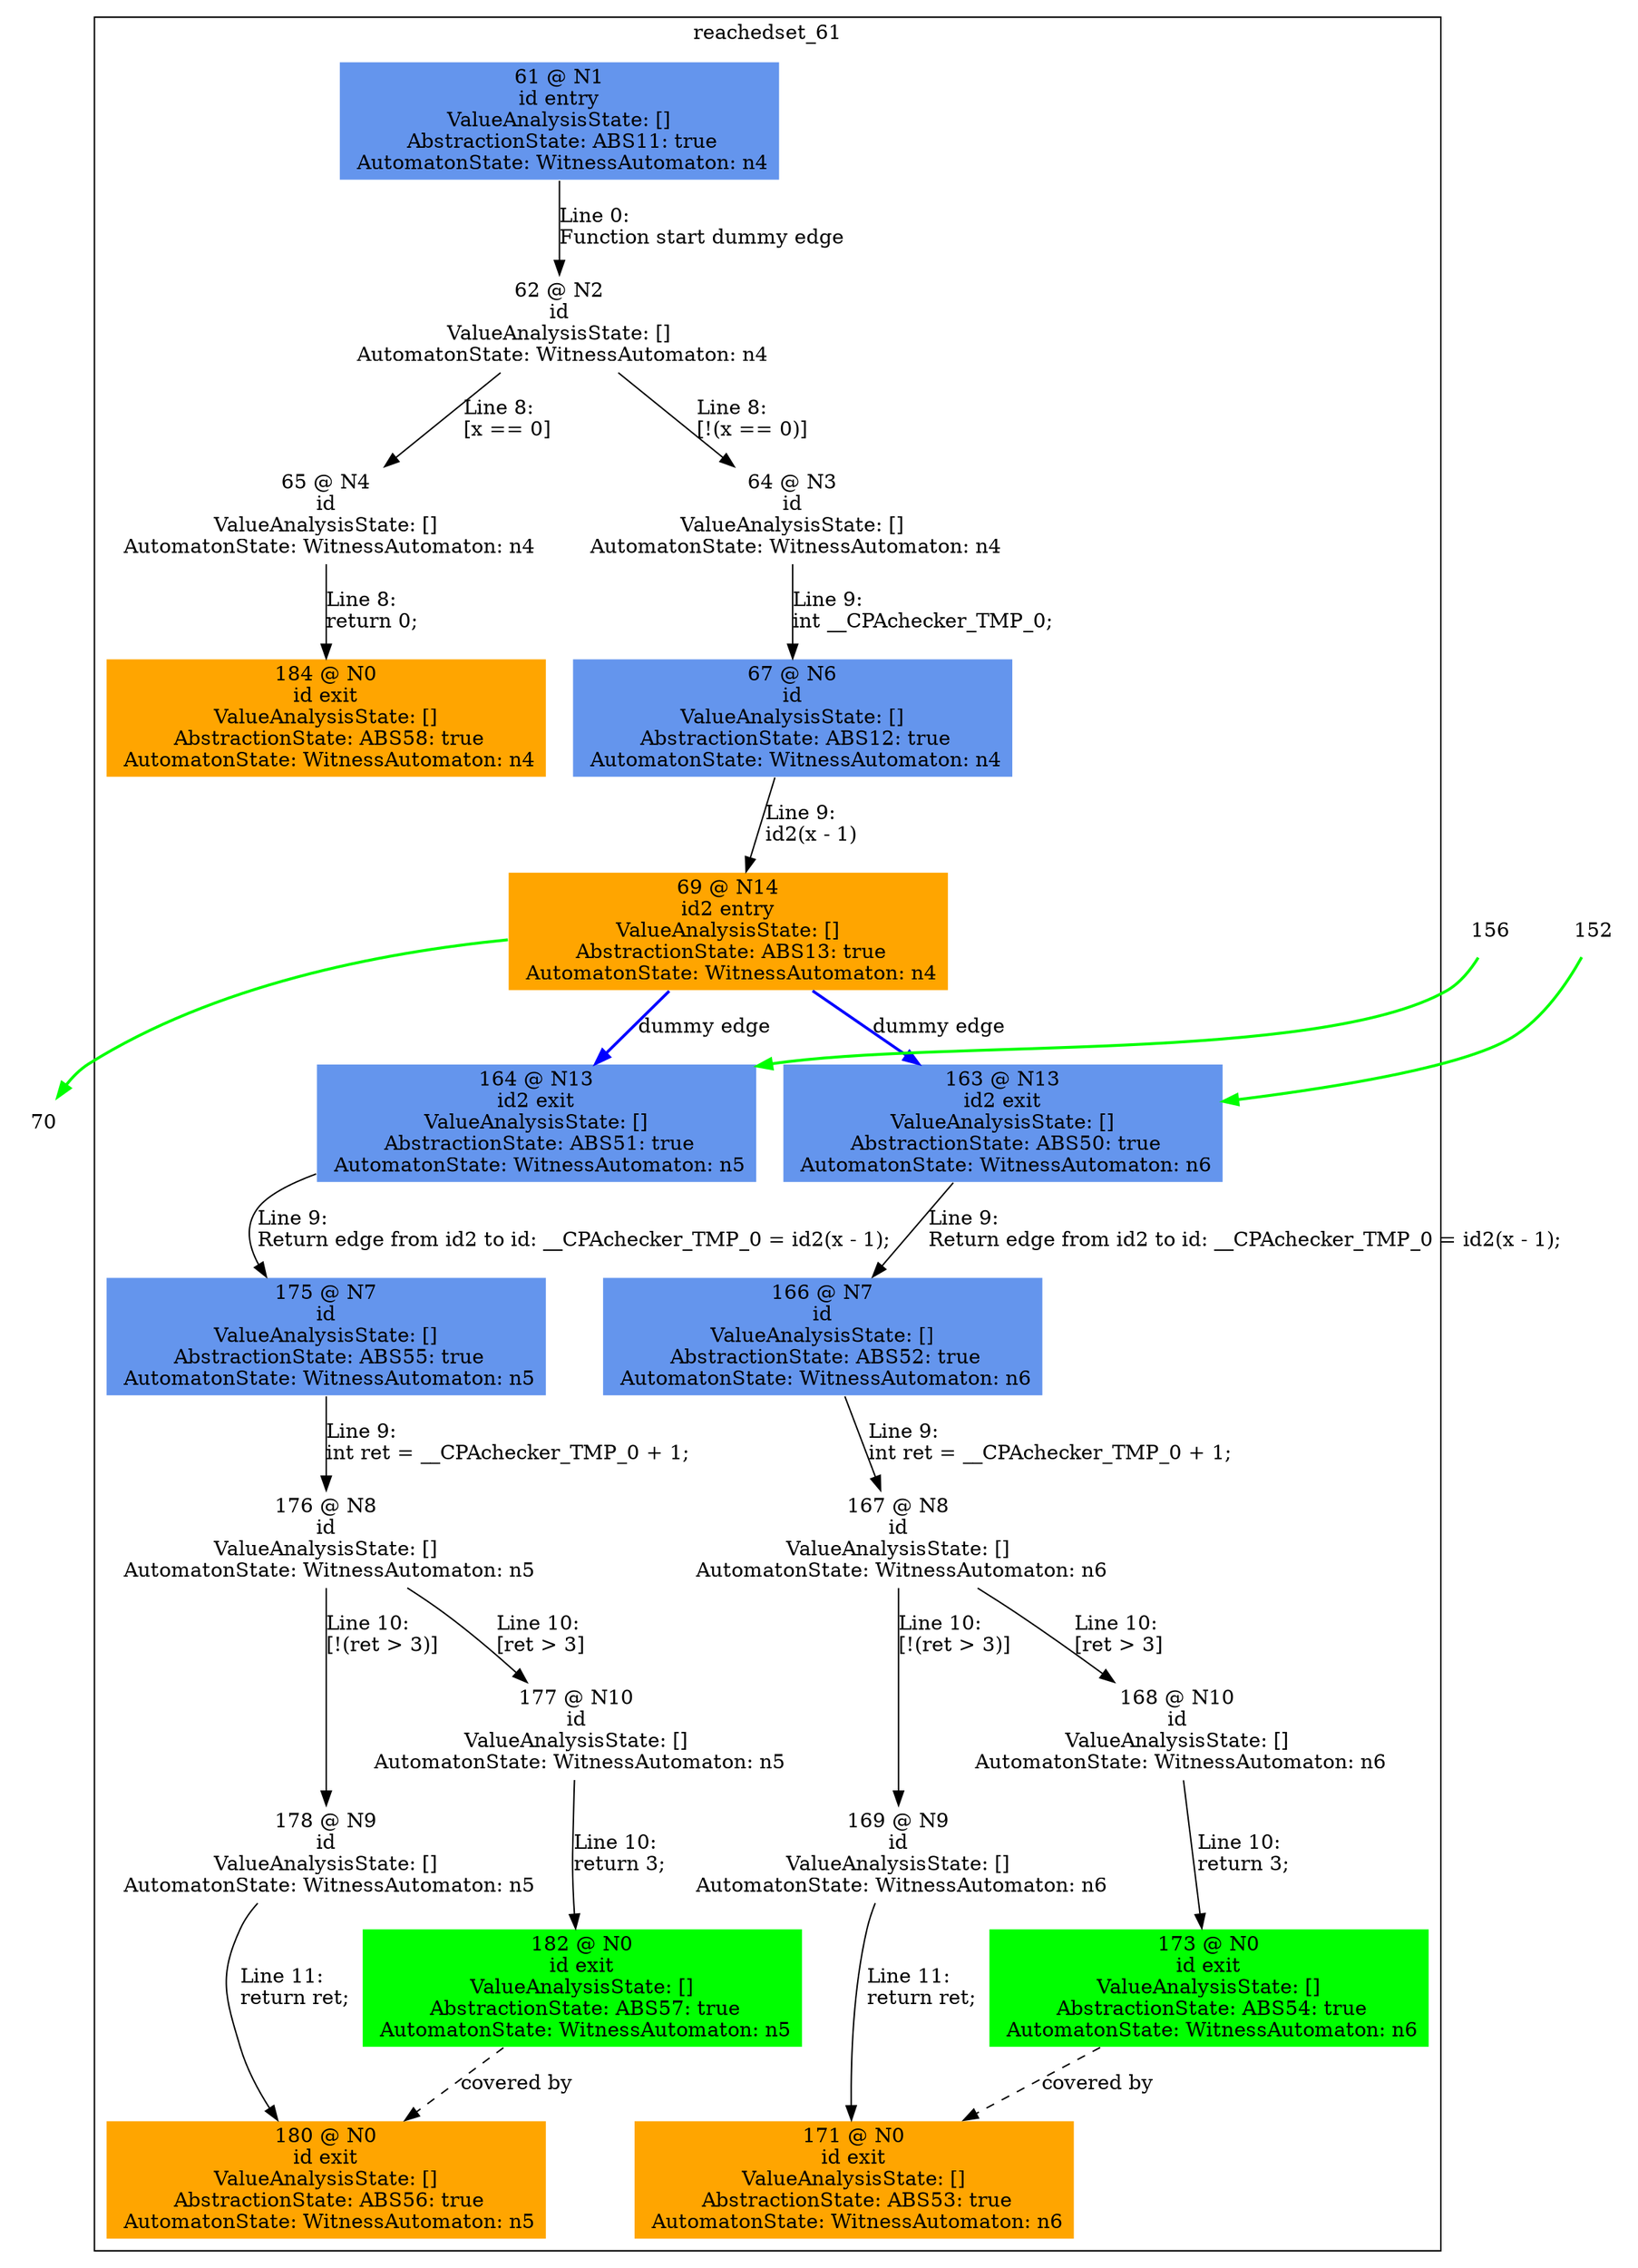 digraph ARG {
node [style="filled" shape="box" color="white"]
subgraph cluster_61 {
label="reachedset_61"
61 [fillcolor="cornflowerblue" label="61 @ N1\nid entry\nValueAnalysisState: []\n AbstractionState: ABS11: true\n AutomatonState: WitnessAutomaton: n4\n" id="61"]
62 [label="62 @ N2\nid\nValueAnalysisState: []\n AutomatonState: WitnessAutomaton: n4\n" id="62"]
65 [label="65 @ N4\nid\nValueAnalysisState: []\n AutomatonState: WitnessAutomaton: n4\n" id="65"]
184 [fillcolor="orange" label="184 @ N0\nid exit\nValueAnalysisState: []\n AbstractionState: ABS58: true\n AutomatonState: WitnessAutomaton: n4\n" id="184"]
64 [label="64 @ N3\nid\nValueAnalysisState: []\n AutomatonState: WitnessAutomaton: n4\n" id="64"]
67 [fillcolor="cornflowerblue" label="67 @ N6\nid\nValueAnalysisState: []\n AbstractionState: ABS12: true\n AutomatonState: WitnessAutomaton: n4\n" id="67"]
69 [fillcolor="orange" label="69 @ N14\nid2 entry\nValueAnalysisState: []\n AbstractionState: ABS13: true\n AutomatonState: WitnessAutomaton: n4\n" id="69"]
164 [fillcolor="cornflowerblue" label="164 @ N13\nid2 exit\nValueAnalysisState: []\n AbstractionState: ABS51: true\n AutomatonState: WitnessAutomaton: n5\n" id="164"]
175 [fillcolor="cornflowerblue" label="175 @ N7\nid\nValueAnalysisState: []\n AbstractionState: ABS55: true\n AutomatonState: WitnessAutomaton: n5\n" id="175"]
176 [label="176 @ N8\nid\nValueAnalysisState: []\n AutomatonState: WitnessAutomaton: n5\n" id="176"]
178 [label="178 @ N9\nid\nValueAnalysisState: []\n AutomatonState: WitnessAutomaton: n5\n" id="178"]
180 [fillcolor="orange" label="180 @ N0\nid exit\nValueAnalysisState: []\n AbstractionState: ABS56: true\n AutomatonState: WitnessAutomaton: n5\n" id="180"]
177 [label="177 @ N10\nid\nValueAnalysisState: []\n AutomatonState: WitnessAutomaton: n5\n" id="177"]
182 [fillcolor="green" label="182 @ N0\nid exit\nValueAnalysisState: []\n AbstractionState: ABS57: true\n AutomatonState: WitnessAutomaton: n5\n" id="182"]
163 [fillcolor="cornflowerblue" label="163 @ N13\nid2 exit\nValueAnalysisState: []\n AbstractionState: ABS50: true\n AutomatonState: WitnessAutomaton: n6\n" id="163"]
166 [fillcolor="cornflowerblue" label="166 @ N7\nid\nValueAnalysisState: []\n AbstractionState: ABS52: true\n AutomatonState: WitnessAutomaton: n6\n" id="166"]
167 [label="167 @ N8\nid\nValueAnalysisState: []\n AutomatonState: WitnessAutomaton: n6\n" id="167"]
169 [label="169 @ N9\nid\nValueAnalysisState: []\n AutomatonState: WitnessAutomaton: n6\n" id="169"]
171 [fillcolor="orange" label="171 @ N0\nid exit\nValueAnalysisState: []\n AbstractionState: ABS53: true\n AutomatonState: WitnessAutomaton: n6\n" id="171"]
168 [label="168 @ N10\nid\nValueAnalysisState: []\n AutomatonState: WitnessAutomaton: n6\n" id="168"]
173 [fillcolor="green" label="173 @ N0\nid exit\nValueAnalysisState: []\n AbstractionState: ABS54: true\n AutomatonState: WitnessAutomaton: n6\n" id="173"]
61 -> 62 [label="Line 0: \lFunction start dummy edge\l" id="61 -> 62"]
62 -> 64 [label="Line 8: \l[!(x == 0)]\l" id="62 -> 64"]
62 -> 65 [label="Line 8: \l[x == 0]\l" id="62 -> 65"]
65 -> 184 [label="Line 8: \lreturn 0;\l" id="65 -> 184"]
64 -> 67 [label="Line 9: \lint __CPAchecker_TMP_0;\l" id="64 -> 67"]
67 -> 69 [label="Line 9: \lid2(x - 1)\l" id="67 -> 69"]
69 -> 163 [style="bold" color="blue" label="dummy edge" id="69 -> 163"]
69 -> 164 [style="bold" color="blue" label="dummy edge" id="69 -> 164"]
164 -> 175 [label="Line 9: \lReturn edge from id2 to id: __CPAchecker_TMP_0 = id2(x - 1);\l" id="164 -> 175"]
175 -> 176 [label="Line 9: \lint ret = __CPAchecker_TMP_0 + 1;\l" id="175 -> 176"]
176 -> 177 [label="Line 10: \l[ret > 3]\l" id="176 -> 177"]
176 -> 178 [label="Line 10: \l[!(ret > 3)]\l" id="176 -> 178"]
178 -> 180 [label="Line 11: \lreturn ret;\l" id="178 -> 180"]
182 -> 180 [style="dashed" weight="0" label="covered by"]
177 -> 182 [label="Line 10: \lreturn 3;\l" id="177 -> 182"]
163 -> 166 [label="Line 9: \lReturn edge from id2 to id: __CPAchecker_TMP_0 = id2(x - 1);\l" id="163 -> 166"]
166 -> 167 [label="Line 9: \lint ret = __CPAchecker_TMP_0 + 1;\l" id="166 -> 167"]
167 -> 168 [label="Line 10: \l[ret > 3]\l" id="167 -> 168"]
167 -> 169 [label="Line 10: \l[!(ret > 3)]\l" id="167 -> 169"]
169 -> 171 [label="Line 11: \lreturn ret;\l" id="169 -> 171"]
173 -> 171 [style="dashed" weight="0" label="covered by"]
168 -> 173 [label="Line 10: \lreturn 3;\l" id="168 -> 173"]
}
69 -> 70 [color=green style=bold]
156 -> 164 [color=green style=bold]
152 -> 163 [color=green style=bold]
}

